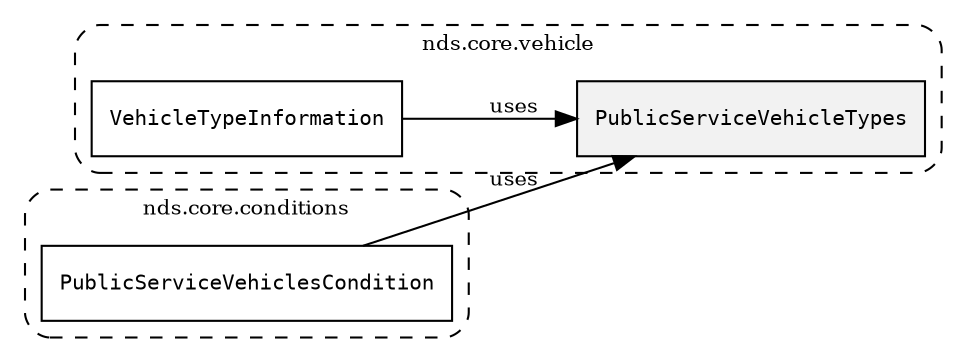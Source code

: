 /**
 * This dot file creates symbol collaboration diagram for PublicServiceVehicleTypes.
 */
digraph ZSERIO
{
    node [shape=box, fontsize=10];
    rankdir="LR";
    fontsize=10;
    tooltip="PublicServiceVehicleTypes collaboration diagram";

    subgraph "cluster_nds.core.vehicle"
    {
        style="dashed, rounded";
        label="nds.core.vehicle";
        tooltip="Package nds.core.vehicle";
        href="../../../content/packages/nds.core.vehicle.html#Package-nds-core-vehicle";
        target="_parent";

        "PublicServiceVehicleTypes" [style="filled", fillcolor="#0000000D", target="_parent", label=<<font face="monospace"><table align="center" border="0" cellspacing="0" cellpadding="0"><tr><td href="../../../content/packages/nds.core.vehicle.html#Bitmask-PublicServiceVehicleTypes" title="Bitmask defined in nds.core.vehicle">PublicServiceVehicleTypes</td></tr></table></font>>];
        "VehicleTypeInformation" [target="_parent", label=<<font face="monospace"><table align="center" border="0" cellspacing="0" cellpadding="0"><tr><td href="../../../content/packages/nds.core.vehicle.html#Structure-VehicleTypeInformation" title="Structure defined in nds.core.vehicle">VehicleTypeInformation</td></tr></table></font>>];
    }

    subgraph "cluster_nds.core.conditions"
    {
        style="dashed, rounded";
        label="nds.core.conditions";
        tooltip="Package nds.core.conditions";
        href="../../../content/packages/nds.core.conditions.html#Package-nds-core-conditions";
        target="_parent";

        "PublicServiceVehiclesCondition" [target="_parent", label=<<font face="monospace"><table align="center" border="0" cellspacing="0" cellpadding="0"><tr><td href="../../../content/packages/nds.core.conditions.html#Structure-PublicServiceVehiclesCondition" title="Structure defined in nds.core.conditions">PublicServiceVehiclesCondition</td></tr></table></font>>];
    }

    "PublicServiceVehiclesCondition" -> "PublicServiceVehicleTypes" [label="uses", fontsize=10];
    "VehicleTypeInformation" -> "PublicServiceVehicleTypes" [label="uses", fontsize=10];
}

